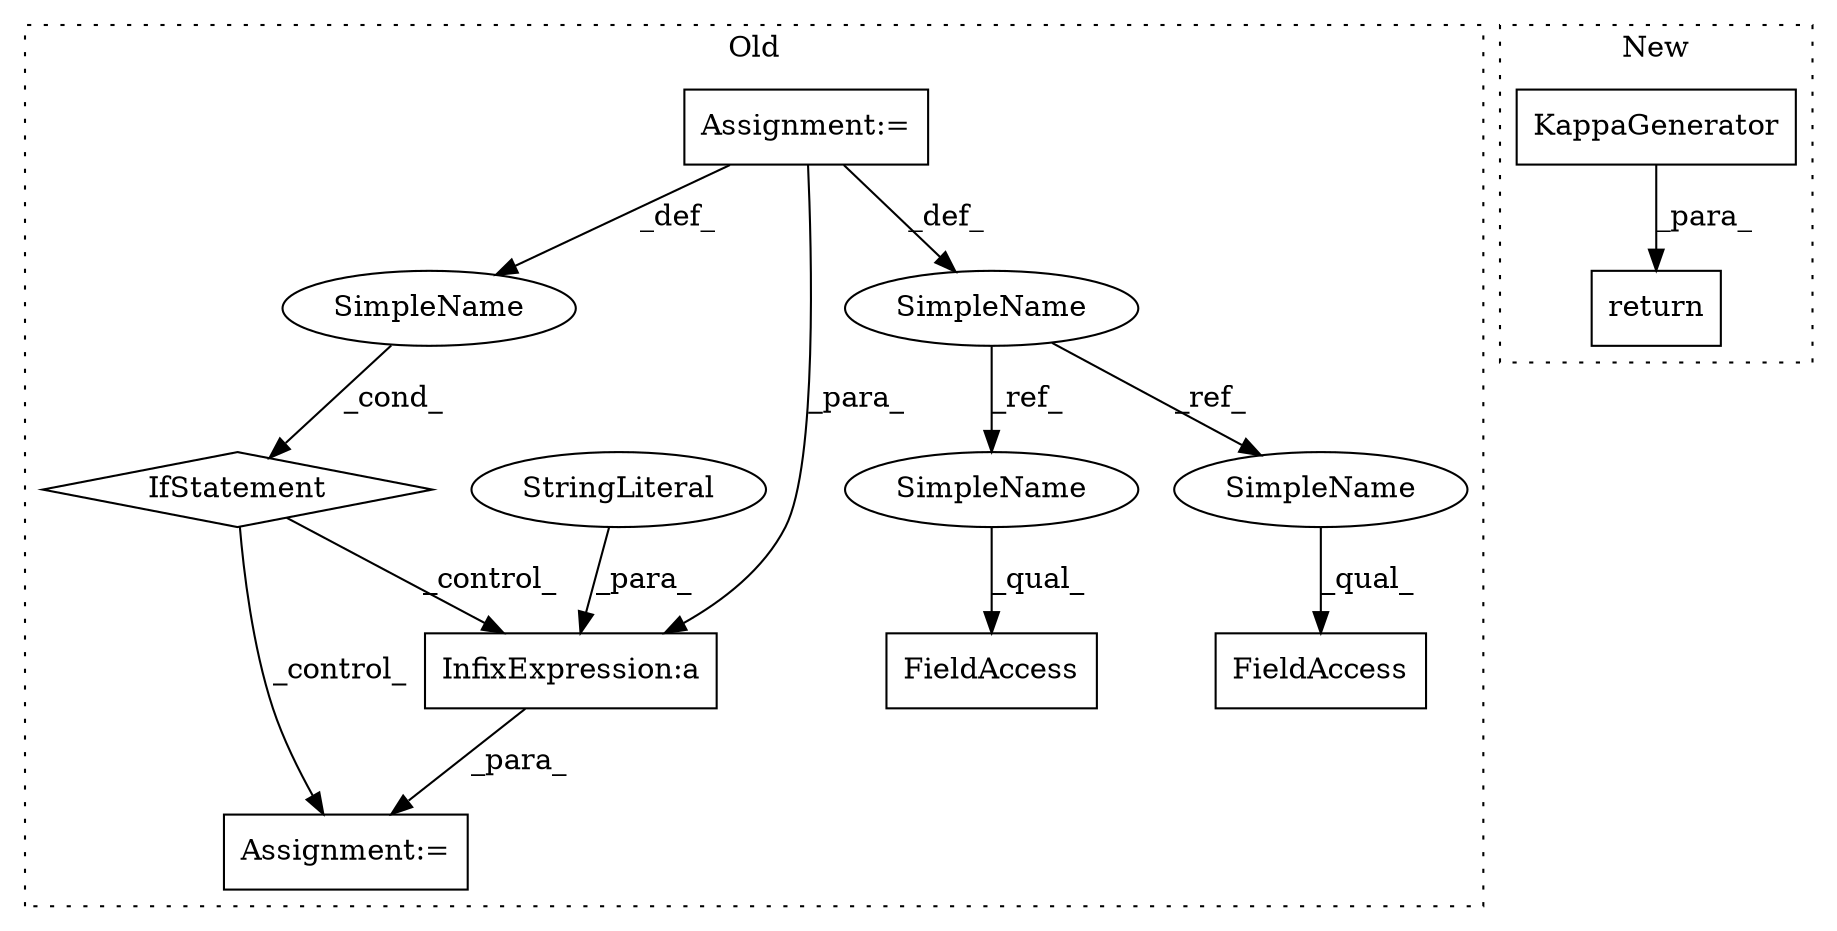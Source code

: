 digraph G {
subgraph cluster0 {
1 [label="IfStatement" a="25" s="6636,6662" l="4,2" shape="diamond"];
3 [label="SimpleName" a="42" s="" l="" shape="ellipse"];
4 [label="Assignment:=" a="7" s="6675" l="1" shape="box"];
5 [label="Assignment:=" a="7" s="6276" l="2" shape="box"];
6 [label="FieldAccess" a="22" s="6640" l="14" shape="box"];
8 [label="FieldAccess" a="22" s="6307" l="18" shape="box"];
9 [label="InfixExpression:a" a="27" s="6684" l="10" shape="box"];
10 [label="SimpleName" a="42" s="6276" l="2" shape="ellipse"];
11 [label="StringLiteral" a="45" s="6677" l="7" shape="ellipse"];
12 [label="SimpleName" a="42" s="6307" l="2" shape="ellipse"];
13 [label="SimpleName" a="42" s="6640" l="2" shape="ellipse"];
label = "Old";
style="dotted";
}
subgraph cluster1 {
2 [label="KappaGenerator" a="32" s="9560,9579" l="15,1" shape="box"];
7 [label="return" a="41" s="9553" l="7" shape="box"];
label = "New";
style="dotted";
}
1 -> 9 [label="_control_"];
1 -> 4 [label="_control_"];
2 -> 7 [label="_para_"];
3 -> 1 [label="_cond_"];
5 -> 10 [label="_def_"];
5 -> 3 [label="_def_"];
5 -> 9 [label="_para_"];
9 -> 4 [label="_para_"];
10 -> 12 [label="_ref_"];
10 -> 13 [label="_ref_"];
11 -> 9 [label="_para_"];
12 -> 8 [label="_qual_"];
13 -> 6 [label="_qual_"];
}